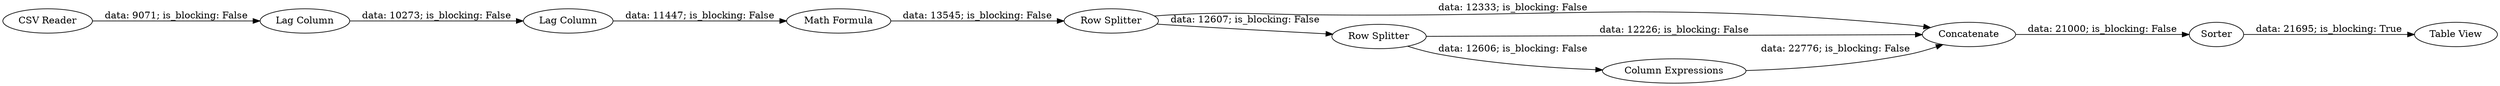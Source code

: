 digraph {
	"-6492882457851167027_8" [label=Concatenate]
	"-6492882457851167027_10" [label=Sorter]
	"-6492882457851167027_6" [label="Math Formula"]
	"-6492882457851167027_5" [label="Row Splitter"]
	"-6492882457851167027_7" [label="Row Splitter"]
	"-6492882457851167027_9" [label="Table View"]
	"-6492882457851167027_1" [label="CSV Reader"]
	"-6492882457851167027_3" [label="Lag Column"]
	"-6492882457851167027_2" [label="Lag Column"]
	"-6492882457851167027_4" [label="Column Expressions"]
	"-6492882457851167027_7" -> "-6492882457851167027_8" [label="data: 12226; is_blocking: False"]
	"-6492882457851167027_6" -> "-6492882457851167027_5" [label="data: 13545; is_blocking: False"]
	"-6492882457851167027_5" -> "-6492882457851167027_8" [label="data: 12333; is_blocking: False"]
	"-6492882457851167027_5" -> "-6492882457851167027_7" [label="data: 12607; is_blocking: False"]
	"-6492882457851167027_1" -> "-6492882457851167027_2" [label="data: 9071; is_blocking: False"]
	"-6492882457851167027_4" -> "-6492882457851167027_8" [label="data: 22776; is_blocking: False"]
	"-6492882457851167027_2" -> "-6492882457851167027_3" [label="data: 10273; is_blocking: False"]
	"-6492882457851167027_10" -> "-6492882457851167027_9" [label="data: 21695; is_blocking: True"]
	"-6492882457851167027_8" -> "-6492882457851167027_10" [label="data: 21000; is_blocking: False"]
	"-6492882457851167027_3" -> "-6492882457851167027_6" [label="data: 11447; is_blocking: False"]
	"-6492882457851167027_7" -> "-6492882457851167027_4" [label="data: 12606; is_blocking: False"]
	rankdir=LR
}
